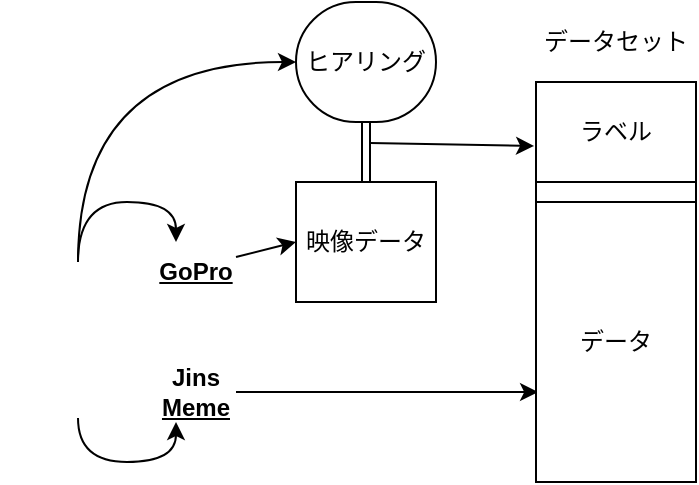 <mxfile version="20.2.8" type="device"><diagram id="vJQTXskJWQwJLdkrhubq" name="Page-1"><mxGraphModel dx="782" dy="485" grid="1" gridSize="10" guides="1" tooltips="1" connect="1" arrows="1" fold="1" page="1" pageScale="1" pageWidth="827" pageHeight="1169" math="0" shadow="0"><root><mxCell id="0"/><mxCell id="1" parent="0"/><mxCell id="uIAwOxjKACDnMiCX5ZZq-35" value="" style="rounded=0;whiteSpace=wrap;html=1;fillColor=#FFFFFF;" parent="1" vertex="1"><mxGeometry x="430" y="90" width="80" height="200" as="geometry"/></mxCell><mxCell id="uIAwOxjKACDnMiCX5ZZq-10" style="edgeStyle=orthogonalEdgeStyle;rounded=0;orthogonalLoop=1;jettySize=auto;html=1;exitX=0.5;exitY=1;exitDx=0;exitDy=0;entryX=0.25;entryY=1;entryDx=0;entryDy=0;curved=1;" parent="1" source="uIAwOxjKACDnMiCX5ZZq-1" target="uIAwOxjKACDnMiCX5ZZq-7" edge="1"><mxGeometry relative="1" as="geometry"/></mxCell><mxCell id="uIAwOxjKACDnMiCX5ZZq-11" style="edgeStyle=orthogonalEdgeStyle;rounded=0;orthogonalLoop=1;jettySize=auto;html=1;exitX=0.5;exitY=0;exitDx=0;exitDy=0;entryX=0.25;entryY=0;entryDx=0;entryDy=0;curved=1;" parent="1" source="uIAwOxjKACDnMiCX5ZZq-1" target="uIAwOxjKACDnMiCX5ZZq-8" edge="1"><mxGeometry relative="1" as="geometry"/></mxCell><mxCell id="uIAwOxjKACDnMiCX5ZZq-26" style="edgeStyle=orthogonalEdgeStyle;rounded=0;orthogonalLoop=1;jettySize=auto;html=1;exitX=0.5;exitY=0;exitDx=0;exitDy=0;entryX=0;entryY=0.5;entryDx=0;entryDy=0;curved=1;" parent="1" source="uIAwOxjKACDnMiCX5ZZq-1" target="uIAwOxjKACDnMiCX5ZZq-17" edge="1"><mxGeometry relative="1" as="geometry"/></mxCell><mxCell id="uIAwOxjKACDnMiCX5ZZq-1" value="" style="shape=image;html=1;verticalAlign=top;verticalLabelPosition=bottom;labelBackgroundColor=#ffffff;imageAspect=0;aspect=fixed;image=https://cdn1.iconfinder.com/data/icons/hawcons/32/698807-icon-63-face-glasses-128.png;fillColor=#FFFFFF;" parent="1" vertex="1"><mxGeometry x="162" y="180" width="78" height="78" as="geometry"/></mxCell><mxCell id="uIAwOxjKACDnMiCX5ZZq-29" value="" style="edgeStyle=orthogonalEdgeStyle;shape=link;curved=1;rounded=0;orthogonalLoop=1;jettySize=auto;html=1;dashed=1;endArrow=none;endFill=0;" parent="1" source="uIAwOxjKACDnMiCX5ZZq-5" target="uIAwOxjKACDnMiCX5ZZq-17" edge="1"><mxGeometry relative="1" as="geometry"/></mxCell><mxCell id="uIAwOxjKACDnMiCX5ZZq-5" value="映像データ" style="rounded=0;whiteSpace=wrap;html=1;fillColor=#FFFFFF;" parent="1" vertex="1"><mxGeometry x="310" y="140" width="70" height="60" as="geometry"/></mxCell><mxCell id="uIAwOxjKACDnMiCX5ZZq-36" style="edgeStyle=none;rounded=0;orthogonalLoop=1;jettySize=auto;html=1;exitX=1;exitY=0.5;exitDx=0;exitDy=0;entryX=0.013;entryY=0.679;entryDx=0;entryDy=0;entryPerimeter=0;endArrow=classic;endFill=1;" parent="1" source="uIAwOxjKACDnMiCX5ZZq-7" target="uIAwOxjKACDnMiCX5ZZq-19" edge="1"><mxGeometry relative="1" as="geometry"/></mxCell><mxCell id="uIAwOxjKACDnMiCX5ZZq-7" value="&lt;b&gt;Jins&lt;u&gt; Meme&lt;/u&gt;&lt;/b&gt;" style="text;html=1;strokeColor=none;fillColor=none;align=center;verticalAlign=middle;whiteSpace=wrap;rounded=0;shadow=0;sketch=0;glass=0;" parent="1" vertex="1"><mxGeometry x="240" y="230" width="40" height="30" as="geometry"/></mxCell><mxCell id="uIAwOxjKACDnMiCX5ZZq-13" style="rounded=0;orthogonalLoop=1;jettySize=auto;html=1;exitX=1;exitY=0.25;exitDx=0;exitDy=0;entryX=0;entryY=0.5;entryDx=0;entryDy=0;" parent="1" source="uIAwOxjKACDnMiCX5ZZq-8" target="uIAwOxjKACDnMiCX5ZZq-5" edge="1"><mxGeometry relative="1" as="geometry"/></mxCell><mxCell id="uIAwOxjKACDnMiCX5ZZq-8" value="&lt;u&gt;&lt;b&gt;GoPro&lt;/b&gt;&lt;/u&gt;" style="text;html=1;strokeColor=none;fillColor=none;align=center;verticalAlign=middle;whiteSpace=wrap;rounded=0;glass=0;" parent="1" vertex="1"><mxGeometry x="240" y="170" width="40" height="30" as="geometry"/></mxCell><mxCell id="uIAwOxjKACDnMiCX5ZZq-27" style="edgeStyle=orthogonalEdgeStyle;curved=1;rounded=0;orthogonalLoop=1;jettySize=auto;html=1;exitX=0.5;exitY=1;exitDx=0;exitDy=0;entryX=0.5;entryY=0;entryDx=0;entryDy=0;endArrow=none;endFill=0;shape=link;" parent="1" source="uIAwOxjKACDnMiCX5ZZq-17" target="uIAwOxjKACDnMiCX5ZZq-5" edge="1"><mxGeometry relative="1" as="geometry"/></mxCell><mxCell id="uIAwOxjKACDnMiCX5ZZq-17" value="ヒアリング" style="rounded=1;whiteSpace=wrap;html=1;fillColor=#FFFFFF;arcSize=50;" parent="1" vertex="1"><mxGeometry x="310" y="50" width="70" height="60" as="geometry"/></mxCell><mxCell id="uIAwOxjKACDnMiCX5ZZq-19" value="データ" style="rounded=0;whiteSpace=wrap;html=1;fillColor=#FFFFFF;" parent="1" vertex="1"><mxGeometry x="430" y="150" width="80" height="140" as="geometry"/></mxCell><mxCell id="uIAwOxjKACDnMiCX5ZZq-34" style="edgeStyle=none;rounded=0;orthogonalLoop=1;jettySize=auto;html=1;endArrow=classic;endFill=1;entryX=-0.012;entryY=0.64;entryDx=0;entryDy=0;entryPerimeter=0;" parent="1" target="uIAwOxjKACDnMiCX5ZZq-22" edge="1"><mxGeometry relative="1" as="geometry"><mxPoint x="490" y="120" as="targetPoint"/><mxPoint x="347" y="120.5" as="sourcePoint"/></mxGeometry></mxCell><mxCell id="uIAwOxjKACDnMiCX5ZZq-22" value="ラベル" style="rounded=0;whiteSpace=wrap;html=1;fillColor=#FFFFFF;" parent="1" vertex="1"><mxGeometry x="430" y="90" width="80" height="50" as="geometry"/></mxCell><mxCell id="uIAwOxjKACDnMiCX5ZZq-25" value="データセット" style="text;html=1;strokeColor=none;fillColor=none;align=center;verticalAlign=middle;whiteSpace=wrap;rounded=0;" parent="1" vertex="1"><mxGeometry x="430" y="60" width="80" height="20" as="geometry"/></mxCell></root></mxGraphModel></diagram></mxfile>